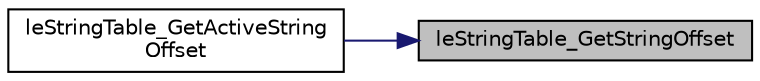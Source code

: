 digraph "leStringTable_GetStringOffset"
{
 // LATEX_PDF_SIZE
  edge [fontname="Helvetica",fontsize="10",labelfontname="Helvetica",labelfontsize="10"];
  node [fontname="Helvetica",fontsize="10",shape=record];
  rankdir="RL";
  Node1 [label="leStringTable_GetStringOffset",height=0.2,width=0.4,color="black", fillcolor="grey75", style="filled", fontcolor="black",tooltip="Get offset of a string in table by string and language ID."];
  Node1 -> Node2 [dir="back",color="midnightblue",fontsize="10",style="solid",fontname="Helvetica"];
  Node2 [label="leStringTable_GetActiveString\lOffset",height=0.2,width=0.4,color="black", fillcolor="white", style="filled",URL="$legato__stringtable_8h.html#a634a637268356ac8e7c91e196d7d098a",tooltip="Get offset of a string in table using active global language."];
}
